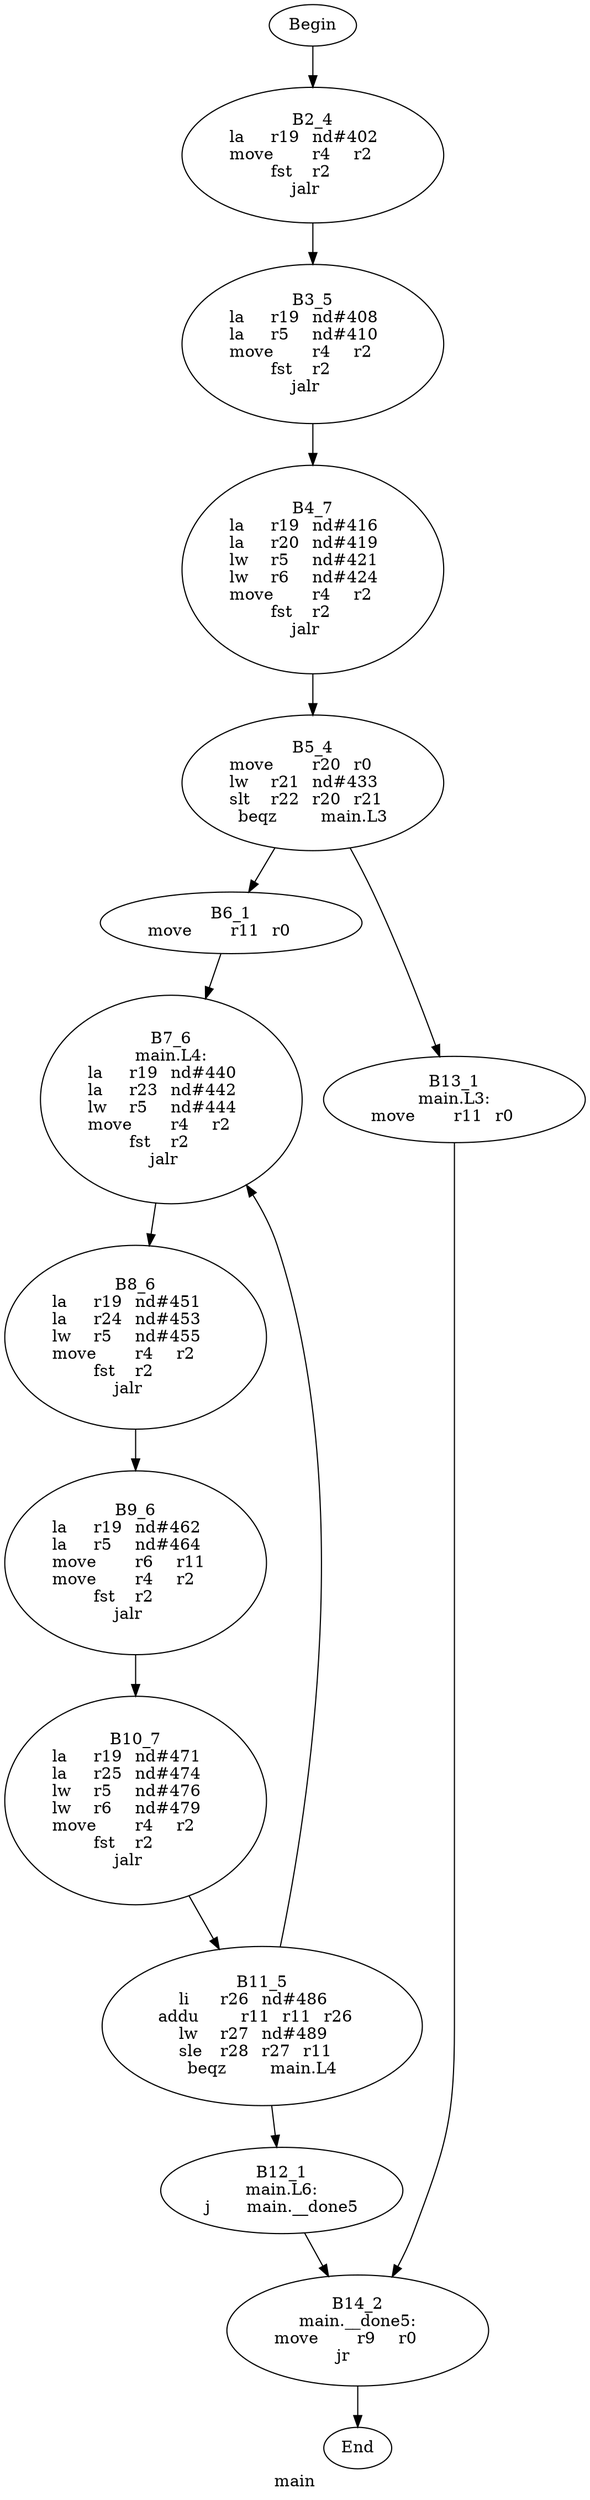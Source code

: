 digraph G{
	label = "main"	style = "dashed";
	color = purple;
	Node0 [label = "Begin"];
	Node0 -> {Node2 }
	Node1 [label = "End"];
	Node1 -> {}
	Node2 [label = "B2_4\nla	r19	nd#402	\nmove	r4	r2	\nfst	r2	\njalr	\n"];
	Node2 -> {Node3 }
	Node3 [label = "B3_5\nla	r19	nd#408	\nla	r5	nd#410	\nmove	r4	r2	\nfst	r2	\njalr	\n"];
	Node3 -> {Node4 }
	Node4 [label = "B4_7\nla	r19	nd#416	\nla	r20	nd#419	\nlw	r5	nd#421	\nlw	r6	nd#424	\nmove	r4	r2	\nfst	r2	\njalr	\n"];
	Node4 -> {Node5 }
	Node5 [label = "B5_4\nmove	r20	r0	\nlw	r21	nd#433	\nslt	r22	r20	r21	\nbeqz	main.L3\n"];
	Node5 -> {Node6 Node13 }
	Node6 [label = "B6_1\nmove	r11	r0	\n"];
	Node6 -> {Node7 }
	Node7 [label = "B7_6\nmain.L4:\nla	r19	nd#440	\nla	r23	nd#442	\nlw	r5	nd#444	\nmove	r4	r2	\nfst	r2	\njalr	\n"];
	Node7 -> {Node8 }
	Node8 [label = "B8_6\nla	r19	nd#451	\nla	r24	nd#453	\nlw	r5	nd#455	\nmove	r4	r2	\nfst	r2	\njalr	\n"];
	Node8 -> {Node9 }
	Node9 [label = "B9_6\nla	r19	nd#462	\nla	r5	nd#464	\nmove	r6	r11	\nmove	r4	r2	\nfst	r2	\njalr	\n"];
	Node9 -> {Node10 }
	Node10 [label = "B10_7\nla	r19	nd#471	\nla	r25	nd#474	\nlw	r5	nd#476	\nlw	r6	nd#479	\nmove	r4	r2	\nfst	r2	\njalr	\n"];
	Node10 -> {Node11 }
	Node11 [label = "B11_5\nli	r26	nd#486	\naddu	r11	r11	r26	\nlw	r27	nd#489	\nsle	r28	r27	r11	\nbeqz	main.L4\n"];
	Node11 -> {Node12 Node7 }
	Node12 [label = "B12_1\nmain.L6:\nj	main.__done5\n"];
	Node12 -> {Node14 }
	Node13 [label = "B13_1\nmain.L3:\nmove	r11	r0	\n"];
	Node13 -> {Node14 }
	Node14 [label = "B14_2\nmain.__done5:\nmove	r9	r0	\njr	\n"];
	Node14 -> {Node1 }
}

